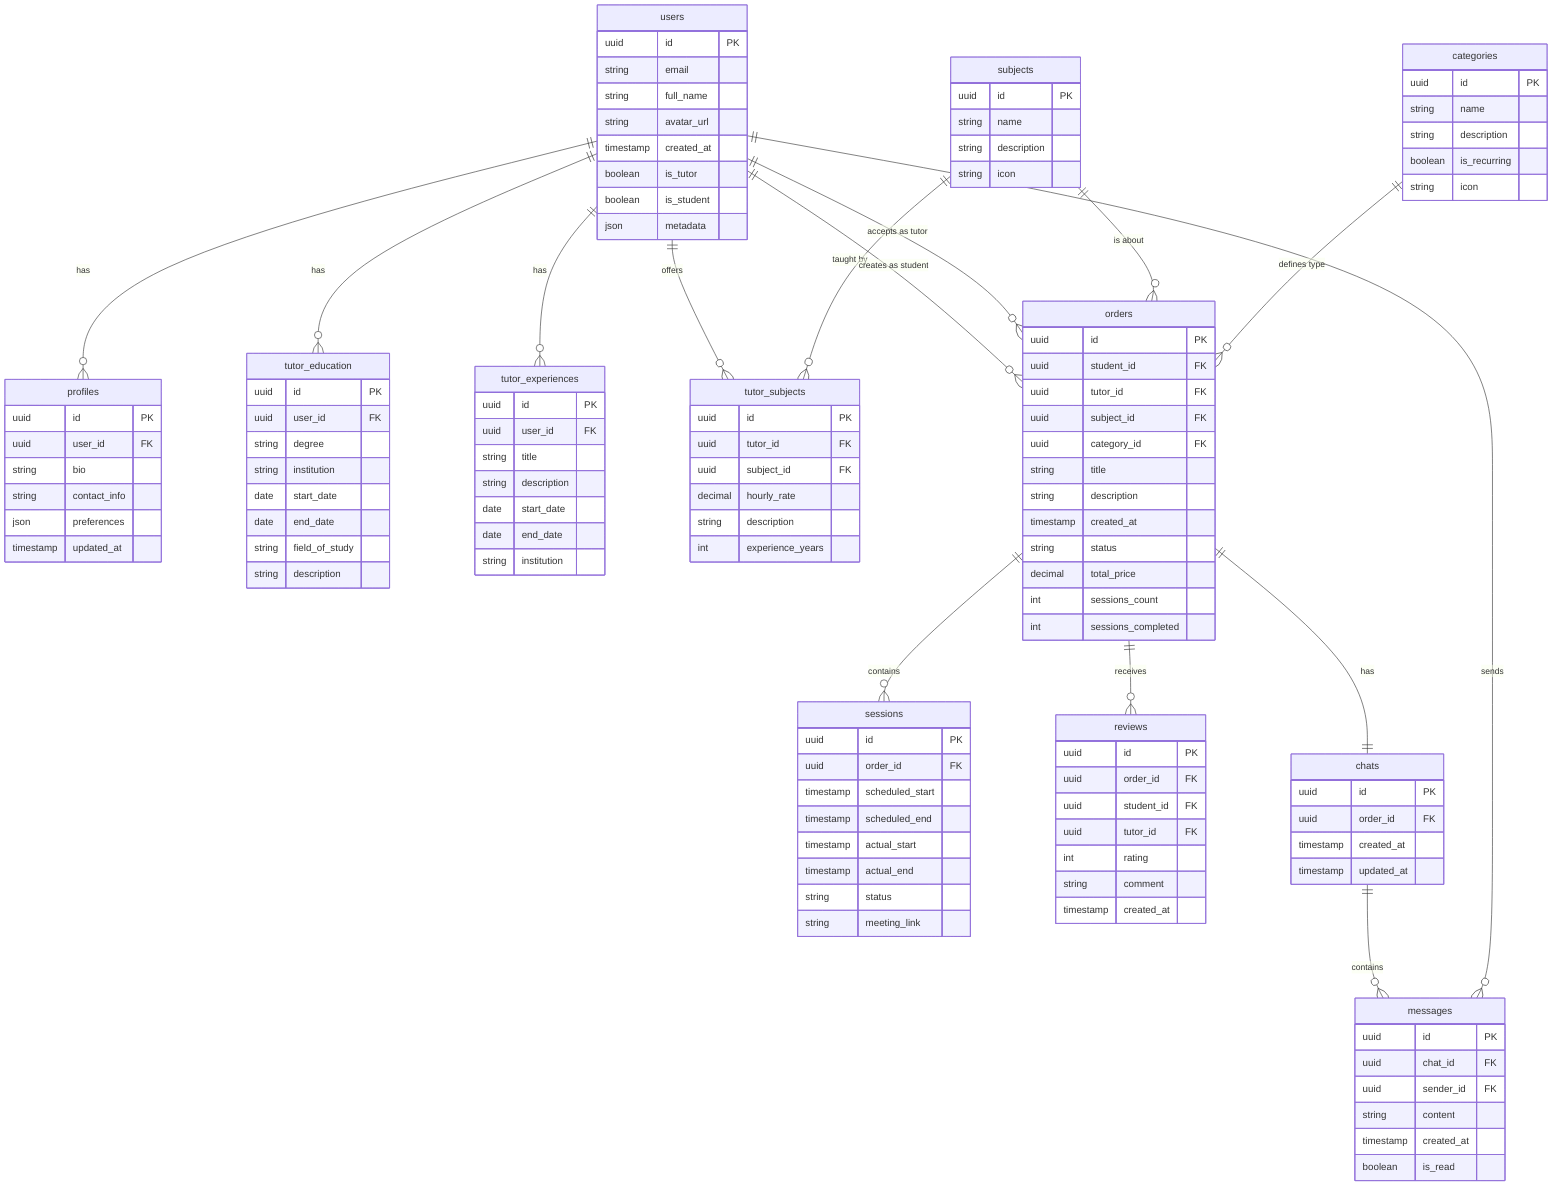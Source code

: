 erDiagram
    users {
        uuid id PK
        string email
        string full_name
        string avatar_url
        timestamp created_at
        boolean is_tutor
        boolean is_student
        json metadata
    }
    
    profiles {
        uuid id PK
        uuid user_id FK
        string bio
        string contact_info
        json preferences
        timestamp updated_at
    }
    
    tutor_education {
        uuid id PK
        uuid user_id FK
        string degree
        string institution
        date start_date
        date end_date
        string field_of_study
        string description
    }
    
    tutor_experiences {
        uuid id PK
        uuid user_id FK
        string title
        string description
        date start_date
        date end_date
        string institution
    }
    
    subjects {
        uuid id PK
        string name
        string description
        string icon
    }
    
    categories {
        uuid id PK
        string name
        string description
        boolean is_recurring
        string icon
    }
    
    tutor_subjects {
        uuid id PK
        uuid tutor_id FK
        uuid subject_id FK
        decimal hourly_rate
        string description
        int experience_years
    }
    
    orders {
        uuid id PK
        uuid student_id FK
        uuid tutor_id FK
        uuid subject_id FK
        uuid category_id FK
        string title
        string description
        timestamp created_at
        string status
        decimal total_price
        int sessions_count
        int sessions_completed
    }
    
    sessions {
        uuid id PK
        uuid order_id FK
        timestamp scheduled_start
        timestamp scheduled_end
        timestamp actual_start
        timestamp actual_end
        string status
        string meeting_link
    }
    
    reviews {
        uuid id PK
        uuid order_id FK
        uuid student_id FK
        uuid tutor_id FK
        int rating
        string comment
        timestamp created_at
    }
    
    messages {
        uuid id PK
        uuid chat_id FK
        uuid sender_id FK
        string content
        timestamp created_at
        boolean is_read
    }
    
    chats {
        uuid id PK
        uuid order_id FK
        timestamp created_at
        timestamp updated_at
    }
    
    users ||--o{ profiles : "has"
    users ||--o{ tutor_education : "has"
    users ||--o{ tutor_experiences : "has"
    users ||--o{ tutor_subjects : "offers"
    subjects ||--o{ tutor_subjects : "taught by"
    users ||--o{ orders : "creates as student"
    users ||--o{ orders : "accepts as tutor"
    subjects ||--o{ orders : "is about"
    categories ||--o{ orders : "defines type"
    orders ||--o{ sessions : "contains"
    orders ||--o{ reviews : "receives"
    orders ||--|| chats : "has"
    chats ||--o{ messages : "contains"
    users ||--o{ messages : "sends"